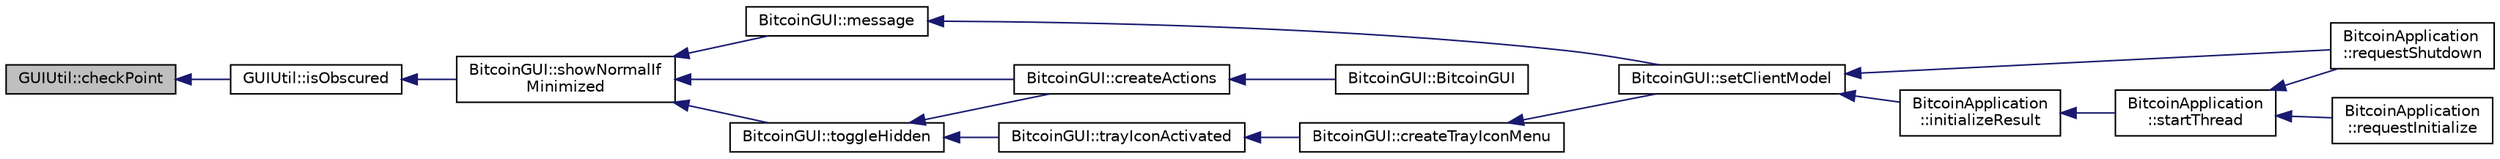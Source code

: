 digraph "GUIUtil::checkPoint"
{
  edge [fontname="Helvetica",fontsize="10",labelfontname="Helvetica",labelfontsize="10"];
  node [fontname="Helvetica",fontsize="10",shape=record];
  rankdir="LR";
  Node51 [label="GUIUtil::checkPoint",height=0.2,width=0.4,color="black", fillcolor="grey75", style="filled", fontcolor="black"];
  Node51 -> Node52 [dir="back",color="midnightblue",fontsize="10",style="solid",fontname="Helvetica"];
  Node52 [label="GUIUtil::isObscured",height=0.2,width=0.4,color="black", fillcolor="white", style="filled",URL="$namespace_g_u_i_util.html#a0b7266e2b8e7de5f5fd1c7ddb9e5b637"];
  Node52 -> Node53 [dir="back",color="midnightblue",fontsize="10",style="solid",fontname="Helvetica"];
  Node53 [label="BitcoinGUI::showNormalIf\lMinimized",height=0.2,width=0.4,color="black", fillcolor="white", style="filled",URL="$class_bitcoin_g_u_i.html#a0aed98ed2a278a2effdd9a4b34ba8620",tooltip="Show window if hidden, unminimize when minimized, rise when obscured or show if hidden and fToggleHid..."];
  Node53 -> Node54 [dir="back",color="midnightblue",fontsize="10",style="solid",fontname="Helvetica"];
  Node54 [label="BitcoinGUI::createActions",height=0.2,width=0.4,color="black", fillcolor="white", style="filled",URL="$class_bitcoin_g_u_i.html#a218c9f5712e5a08ebc9ce06513430bba",tooltip="Create the main UI actions. "];
  Node54 -> Node55 [dir="back",color="midnightblue",fontsize="10",style="solid",fontname="Helvetica"];
  Node55 [label="BitcoinGUI::BitcoinGUI",height=0.2,width=0.4,color="black", fillcolor="white", style="filled",URL="$class_bitcoin_g_u_i.html#a2598b4ffab4a206877bee80916cc775c"];
  Node53 -> Node56 [dir="back",color="midnightblue",fontsize="10",style="solid",fontname="Helvetica"];
  Node56 [label="BitcoinGUI::message",height=0.2,width=0.4,color="black", fillcolor="white", style="filled",URL="$class_bitcoin_g_u_i.html#abf1d036341d1fb122398b2b78d2734ea",tooltip="Notify the user of an event from the core network or transaction handling code. "];
  Node56 -> Node57 [dir="back",color="midnightblue",fontsize="10",style="solid",fontname="Helvetica"];
  Node57 [label="BitcoinGUI::setClientModel",height=0.2,width=0.4,color="black", fillcolor="white", style="filled",URL="$class_bitcoin_g_u_i.html#a99d71e1f8478ab937ce2522c8d3815e3",tooltip="Set the client model. "];
  Node57 -> Node58 [dir="back",color="midnightblue",fontsize="10",style="solid",fontname="Helvetica"];
  Node58 [label="BitcoinApplication\l::requestShutdown",height=0.2,width=0.4,color="black", fillcolor="white", style="filled",URL="$class_bitcoin_application.html#a37c560d4c04d14a6da151b82caf8888f",tooltip="Request core shutdown. "];
  Node57 -> Node59 [dir="back",color="midnightblue",fontsize="10",style="solid",fontname="Helvetica"];
  Node59 [label="BitcoinApplication\l::initializeResult",height=0.2,width=0.4,color="black", fillcolor="white", style="filled",URL="$class_bitcoin_application.html#aceb08b4063e4fb264cf11cf7f9edd969"];
  Node59 -> Node60 [dir="back",color="midnightblue",fontsize="10",style="solid",fontname="Helvetica"];
  Node60 [label="BitcoinApplication\l::startThread",height=0.2,width=0.4,color="black", fillcolor="white", style="filled",URL="$class_bitcoin_application.html#a61afce9356e452c53ad4c83f5ca19df8"];
  Node60 -> Node61 [dir="back",color="midnightblue",fontsize="10",style="solid",fontname="Helvetica"];
  Node61 [label="BitcoinApplication\l::requestInitialize",height=0.2,width=0.4,color="black", fillcolor="white", style="filled",URL="$class_bitcoin_application.html#ade19c44b87b00b6b19b433caf4c22ba6",tooltip="Request core initialization. "];
  Node60 -> Node58 [dir="back",color="midnightblue",fontsize="10",style="solid",fontname="Helvetica"];
  Node53 -> Node62 [dir="back",color="midnightblue",fontsize="10",style="solid",fontname="Helvetica"];
  Node62 [label="BitcoinGUI::toggleHidden",height=0.2,width=0.4,color="black", fillcolor="white", style="filled",URL="$class_bitcoin_g_u_i.html#a6ca9ded69ab510195ff04fe7f5754ff5",tooltip="Simply calls showNormalIfMinimized(true) for use in SLOT() macro. "];
  Node62 -> Node54 [dir="back",color="midnightblue",fontsize="10",style="solid",fontname="Helvetica"];
  Node62 -> Node63 [dir="back",color="midnightblue",fontsize="10",style="solid",fontname="Helvetica"];
  Node63 [label="BitcoinGUI::trayIconActivated",height=0.2,width=0.4,color="black", fillcolor="white", style="filled",URL="$class_bitcoin_g_u_i.html#ae753f1d521f7c17804419f6a9054738b",tooltip="Handle tray icon clicked. "];
  Node63 -> Node64 [dir="back",color="midnightblue",fontsize="10",style="solid",fontname="Helvetica"];
  Node64 [label="BitcoinGUI::createTrayIconMenu",height=0.2,width=0.4,color="black", fillcolor="white", style="filled",URL="$class_bitcoin_g_u_i.html#a6373ff0bd56c1c633f3a3dc2f34af884",tooltip="Create system tray menu (or setup the dock menu) "];
  Node64 -> Node57 [dir="back",color="midnightblue",fontsize="10",style="solid",fontname="Helvetica"];
}
